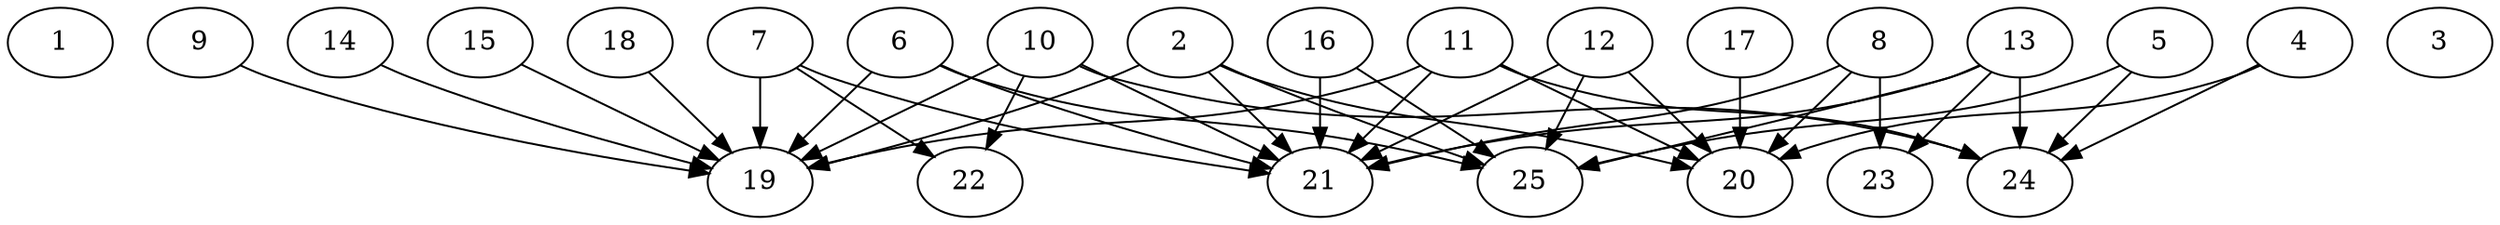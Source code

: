 // DAG automatically generated by daggen at Thu Oct  3 14:00:40 2019
// ./daggen --dot -n 25 --ccr 0.4 --fat 0.9 --regular 0.5 --density 0.5 --mindata 5242880 --maxdata 52428800 
digraph G {
  1 [size="130606080", alpha="0.12", expect_size="52242432"] 
  2 [size="70049280", alpha="0.17", expect_size="28019712"] 
  2 -> 19 [size ="28019712"]
  2 -> 20 [size ="28019712"]
  2 -> 21 [size ="28019712"]
  2 -> 25 [size ="28019712"]
  3 [size="25896960", alpha="0.02", expect_size="10358784"] 
  4 [size="95984640", alpha="0.13", expect_size="38393856"] 
  4 -> 20 [size ="38393856"]
  4 -> 24 [size ="38393856"]
  5 [size="42022400", alpha="0.12", expect_size="16808960"] 
  5 -> 24 [size ="16808960"]
  5 -> 25 [size ="16808960"]
  6 [size="13908480", alpha="0.19", expect_size="5563392"] 
  6 -> 19 [size ="5563392"]
  6 -> 21 [size ="5563392"]
  6 -> 25 [size ="5563392"]
  7 [size="49628160", alpha="0.14", expect_size="19851264"] 
  7 -> 19 [size ="19851264"]
  7 -> 21 [size ="19851264"]
  7 -> 22 [size ="19851264"]
  8 [size="33328640", alpha="0.14", expect_size="13331456"] 
  8 -> 20 [size ="13331456"]
  8 -> 21 [size ="13331456"]
  8 -> 23 [size ="13331456"]
  9 [size="16327680", alpha="0.10", expect_size="6531072"] 
  9 -> 19 [size ="6531072"]
  10 [size="40386560", alpha="0.00", expect_size="16154624"] 
  10 -> 19 [size ="16154624"]
  10 -> 21 [size ="16154624"]
  10 -> 22 [size ="16154624"]
  10 -> 24 [size ="16154624"]
  11 [size="35868160", alpha="0.11", expect_size="14347264"] 
  11 -> 19 [size ="14347264"]
  11 -> 20 [size ="14347264"]
  11 -> 21 [size ="14347264"]
  11 -> 24 [size ="14347264"]
  12 [size="107804160", alpha="0.11", expect_size="43121664"] 
  12 -> 20 [size ="43121664"]
  12 -> 21 [size ="43121664"]
  12 -> 25 [size ="43121664"]
  13 [size="90403840", alpha="0.14", expect_size="36161536"] 
  13 -> 21 [size ="36161536"]
  13 -> 23 [size ="36161536"]
  13 -> 24 [size ="36161536"]
  13 -> 25 [size ="36161536"]
  14 [size="104668160", alpha="0.01", expect_size="41867264"] 
  14 -> 19 [size ="41867264"]
  15 [size="64161280", alpha="0.00", expect_size="25664512"] 
  15 -> 19 [size ="25664512"]
  16 [size="17331200", alpha="0.00", expect_size="6932480"] 
  16 -> 21 [size ="6932480"]
  16 -> 25 [size ="6932480"]
  17 [size="127644160", alpha="0.16", expect_size="51057664"] 
  17 -> 20 [size ="51057664"]
  18 [size="91924480", alpha="0.19", expect_size="36769792"] 
  18 -> 19 [size ="36769792"]
  19 [size="54072320", alpha="0.12", expect_size="21628928"] 
  20 [size="113379840", alpha="0.06", expect_size="45351936"] 
  21 [size="114557440", alpha="0.00", expect_size="45822976"] 
  22 [size="58757120", alpha="0.04", expect_size="23502848"] 
  23 [size="125644800", alpha="0.10", expect_size="50257920"] 
  24 [size="91548160", alpha="0.10", expect_size="36619264"] 
  25 [size="99233280", alpha="0.15", expect_size="39693312"] 
}
